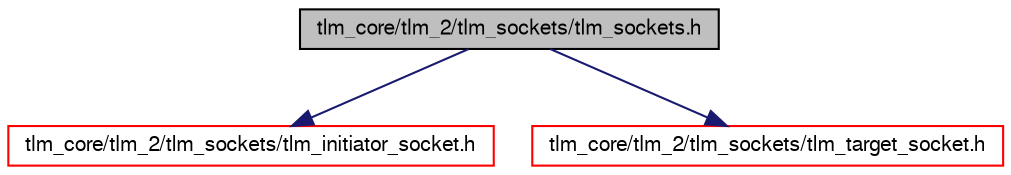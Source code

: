 digraph G
{
  edge [fontname="FreeSans",fontsize="10",labelfontname="FreeSans",labelfontsize="10"];
  node [fontname="FreeSans",fontsize="10",shape=record];
  Node1 [label="tlm_core/tlm_2/tlm_sockets/tlm_sockets.h",height=0.2,width=0.4,color="black", fillcolor="grey75", style="filled" fontcolor="black"];
  Node1 -> Node2 [color="midnightblue",fontsize="10",style="solid",fontname="FreeSans"];
  Node2 [label="tlm_core/tlm_2/tlm_sockets/tlm_initiator_socket.h",height=0.2,width=0.4,color="red", fillcolor="white", style="filled",URL="$a00156.html"];
  Node1 -> Node3 [color="midnightblue",fontsize="10",style="solid",fontname="FreeSans"];
  Node3 [label="tlm_core/tlm_2/tlm_sockets/tlm_target_socket.h",height=0.2,width=0.4,color="red", fillcolor="white", style="filled",URL="$a00158.html"];
}
